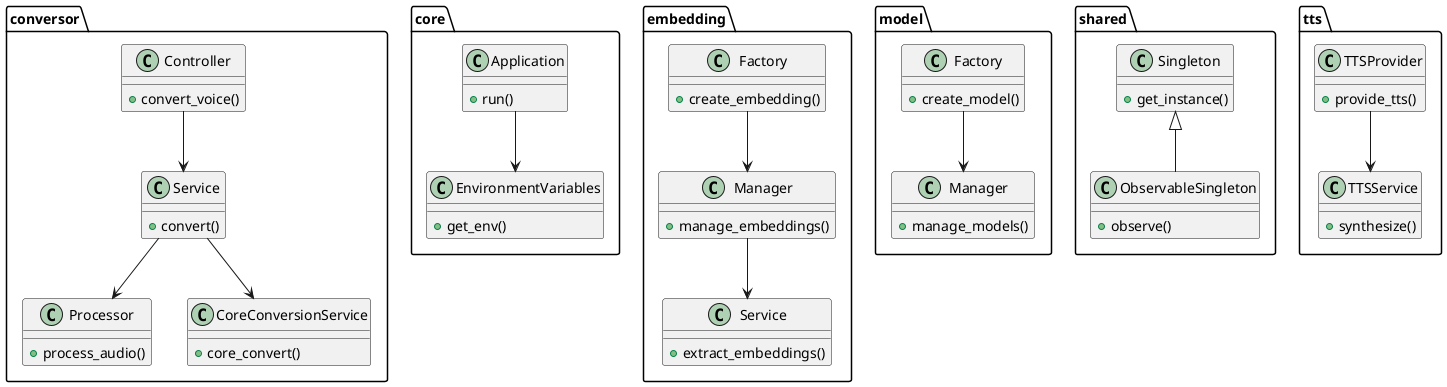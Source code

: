 @startuml
' Diagrama de pacotes e classes principais do projeto WSI RVC

package "conversor" {
    class Controller {
        +convert_voice()
    }
    class Service {
        +convert()
    }
    class Processor {
        +process_audio()
    }
    class CoreConversionService {
        +core_convert()
    }
    Controller --> Service
    Service --> Processor
    Service --> CoreConversionService
}

package "core" {
    class Application {
        +run()
    }
    class EnvironmentVariables {
        +get_env()
    }
    Application --> EnvironmentVariables
}

package "embedding" {
    class Factory {
        +create_embedding()
    }
    class Manager {
        +manage_embeddings()
    }
    class Service {
        +extract_embeddings()
    }
    Factory --> Manager
    Manager --> Service
}

package "model" {
    class Factory {
        +create_model()
    }
    class Manager {
        +manage_models()
    }
    Factory --> Manager
}

package "shared" {
    class Singleton {
        +get_instance()
    }
    class ObservableSingleton {
        +observe()
    }
    Singleton <|-- ObservableSingleton
}

package "tts" {
    class TTSProvider {
        +provide_tts()
    }
    class TTSService {
        +synthesize()
    }
    TTSProvider --> TTSService
}

@enduml
